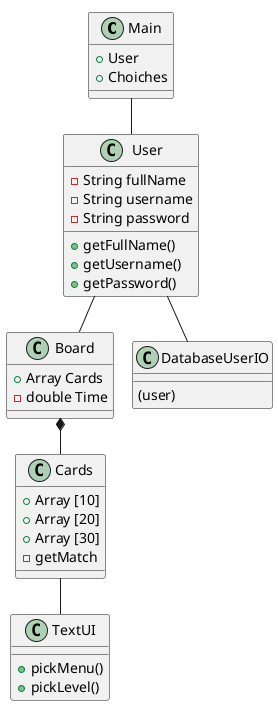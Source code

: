 @startuml
'https://plantuml.com/use-case-diagram

class Main
class User
class Board
class Cards
class TextUI
class DatabaseUserIO
Main-- User
User-- Board
Board*--Cards
Cards-- TextUI
User-- DatabaseUserIO

Main : + User
Main : + Choiches

User : - String fullName
User : - String username
User : - String password
User : + getFullName()
User : + getUsername()
User : + getPassword()

Board : + Array Cards
Board : - double Time

Cards : + Array [10]
Cards : + Array [20]
Cards : + Array [30]
Cards : - getMatch

TextUI : + pickMenu()
TextUI : + pickLevel()

DatabaseUserIO : (user)

!pragma layout smetana
@enduml